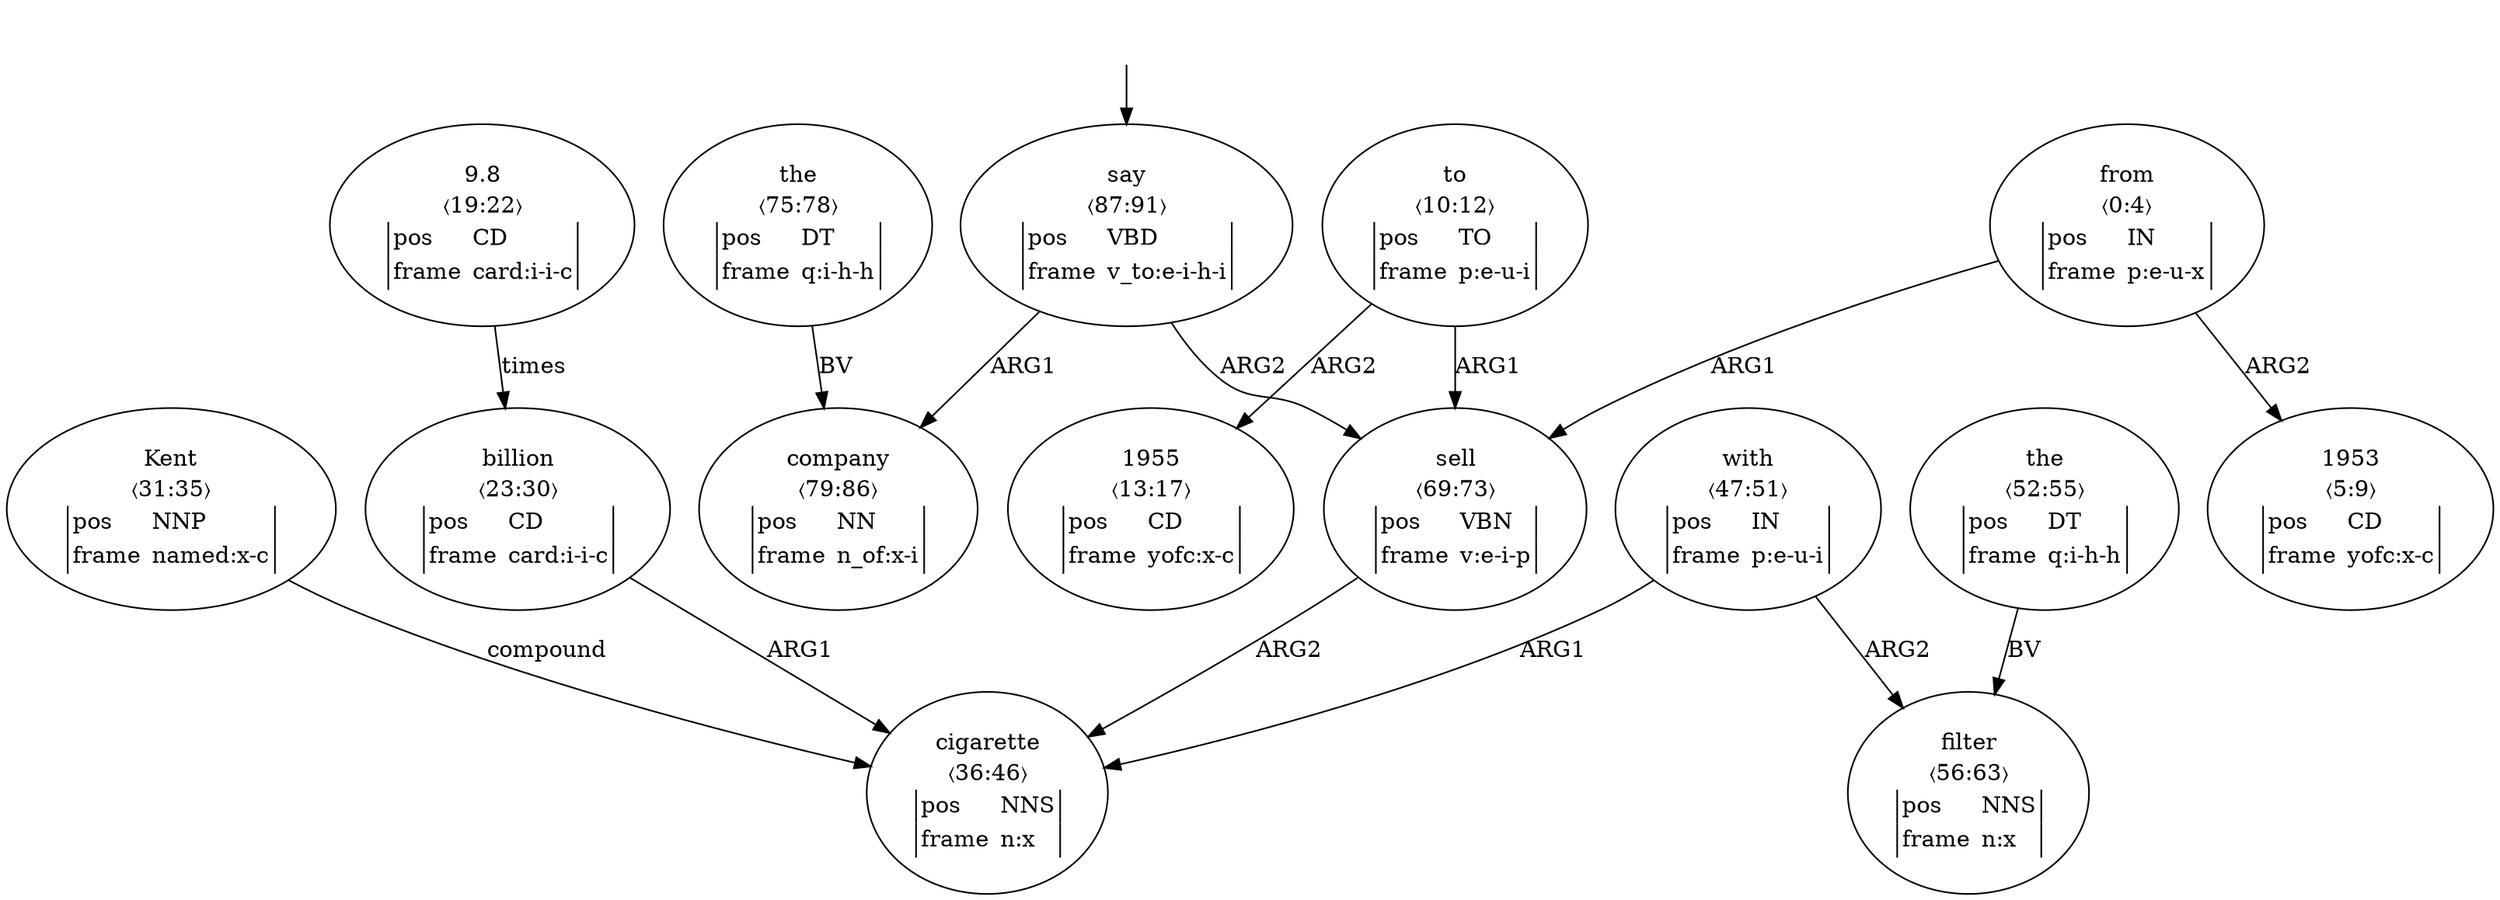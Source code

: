digraph "20003012" {
  top [ style=invis ];
  top -> 17;
  0 [ label=<<table align="center" border="0" cellspacing="0"><tr><td colspan="2">from</td></tr><tr><td colspan="2">〈0:4〉</td></tr><tr><td sides="l" border="1" align="left">pos</td><td sides="r" border="1" align="left">IN</td></tr><tr><td sides="l" border="1" align="left">frame</td><td sides="r" border="1" align="left">p:e-u-x</td></tr></table>> ];
  1 [ label=<<table align="center" border="0" cellspacing="0"><tr><td colspan="2">1953</td></tr><tr><td colspan="2">〈5:9〉</td></tr><tr><td sides="l" border="1" align="left">pos</td><td sides="r" border="1" align="left">CD</td></tr><tr><td sides="l" border="1" align="left">frame</td><td sides="r" border="1" align="left">yofc:x-c</td></tr></table>> ];
  2 [ label=<<table align="center" border="0" cellspacing="0"><tr><td colspan="2">to</td></tr><tr><td colspan="2">〈10:12〉</td></tr><tr><td sides="l" border="1" align="left">pos</td><td sides="r" border="1" align="left">TO</td></tr><tr><td sides="l" border="1" align="left">frame</td><td sides="r" border="1" align="left">p:e-u-i</td></tr></table>> ];
  3 [ label=<<table align="center" border="0" cellspacing="0"><tr><td colspan="2">1955</td></tr><tr><td colspan="2">〈13:17〉</td></tr><tr><td sides="l" border="1" align="left">pos</td><td sides="r" border="1" align="left">CD</td></tr><tr><td sides="l" border="1" align="left">frame</td><td sides="r" border="1" align="left">yofc:x-c</td></tr></table>> ];
  5 [ label=<<table align="center" border="0" cellspacing="0"><tr><td colspan="2">9.8</td></tr><tr><td colspan="2">〈19:22〉</td></tr><tr><td sides="l" border="1" align="left">pos</td><td sides="r" border="1" align="left">CD</td></tr><tr><td sides="l" border="1" align="left">frame</td><td sides="r" border="1" align="left">card:i-i-c</td></tr></table>> ];
  6 [ label=<<table align="center" border="0" cellspacing="0"><tr><td colspan="2">billion</td></tr><tr><td colspan="2">〈23:30〉</td></tr><tr><td sides="l" border="1" align="left">pos</td><td sides="r" border="1" align="left">CD</td></tr><tr><td sides="l" border="1" align="left">frame</td><td sides="r" border="1" align="left">card:i-i-c</td></tr></table>> ];
  7 [ label=<<table align="center" border="0" cellspacing="0"><tr><td colspan="2">Kent</td></tr><tr><td colspan="2">〈31:35〉</td></tr><tr><td sides="l" border="1" align="left">pos</td><td sides="r" border="1" align="left">NNP</td></tr><tr><td sides="l" border="1" align="left">frame</td><td sides="r" border="1" align="left">named:x-c</td></tr></table>> ];
  8 [ label=<<table align="center" border="0" cellspacing="0"><tr><td colspan="2">cigarette</td></tr><tr><td colspan="2">〈36:46〉</td></tr><tr><td sides="l" border="1" align="left">pos</td><td sides="r" border="1" align="left">NNS</td></tr><tr><td sides="l" border="1" align="left">frame</td><td sides="r" border="1" align="left">n:x</td></tr></table>> ];
  9 [ label=<<table align="center" border="0" cellspacing="0"><tr><td colspan="2">with</td></tr><tr><td colspan="2">〈47:51〉</td></tr><tr><td sides="l" border="1" align="left">pos</td><td sides="r" border="1" align="left">IN</td></tr><tr><td sides="l" border="1" align="left">frame</td><td sides="r" border="1" align="left">p:e-u-i</td></tr></table>> ];
  10 [ label=<<table align="center" border="0" cellspacing="0"><tr><td colspan="2">the</td></tr><tr><td colspan="2">〈52:55〉</td></tr><tr><td sides="l" border="1" align="left">pos</td><td sides="r" border="1" align="left">DT</td></tr><tr><td sides="l" border="1" align="left">frame</td><td sides="r" border="1" align="left">q:i-h-h</td></tr></table>> ];
  11 [ label=<<table align="center" border="0" cellspacing="0"><tr><td colspan="2">filter</td></tr><tr><td colspan="2">〈56:63〉</td></tr><tr><td sides="l" border="1" align="left">pos</td><td sides="r" border="1" align="left">NNS</td></tr><tr><td sides="l" border="1" align="left">frame</td><td sides="r" border="1" align="left">n:x</td></tr></table>> ];
  13 [ label=<<table align="center" border="0" cellspacing="0"><tr><td colspan="2">sell</td></tr><tr><td colspan="2">〈69:73〉</td></tr><tr><td sides="l" border="1" align="left">pos</td><td sides="r" border="1" align="left">VBN</td></tr><tr><td sides="l" border="1" align="left">frame</td><td sides="r" border="1" align="left">v:e-i-p</td></tr></table>> ];
  15 [ label=<<table align="center" border="0" cellspacing="0"><tr><td colspan="2">the</td></tr><tr><td colspan="2">〈75:78〉</td></tr><tr><td sides="l" border="1" align="left">pos</td><td sides="r" border="1" align="left">DT</td></tr><tr><td sides="l" border="1" align="left">frame</td><td sides="r" border="1" align="left">q:i-h-h</td></tr></table>> ];
  16 [ label=<<table align="center" border="0" cellspacing="0"><tr><td colspan="2">company</td></tr><tr><td colspan="2">〈79:86〉</td></tr><tr><td sides="l" border="1" align="left">pos</td><td sides="r" border="1" align="left">NN</td></tr><tr><td sides="l" border="1" align="left">frame</td><td sides="r" border="1" align="left">n_of:x-i</td></tr></table>> ];
  17 [ label=<<table align="center" border="0" cellspacing="0"><tr><td colspan="2">say</td></tr><tr><td colspan="2">〈87:91〉</td></tr><tr><td sides="l" border="1" align="left">pos</td><td sides="r" border="1" align="left">VBD</td></tr><tr><td sides="l" border="1" align="left">frame</td><td sides="r" border="1" align="left">v_to:e-i-h-i</td></tr></table>> ];
  7 -> 8 [ label="compound" ];
  15 -> 16 [ label="BV" ];
  0 -> 13 [ label="ARG1" ];
  6 -> 8 [ label="ARG1" ];
  0 -> 1 [ label="ARG2" ];
  10 -> 11 [ label="BV" ];
  13 -> 8 [ label="ARG2" ];
  17 -> 16 [ label="ARG1" ];
  9 -> 11 [ label="ARG2" ];
  5 -> 6 [ label="times" ];
  2 -> 13 [ label="ARG1" ];
  9 -> 8 [ label="ARG1" ];
  2 -> 3 [ label="ARG2" ];
  17 -> 13 [ label="ARG2" ];
}

